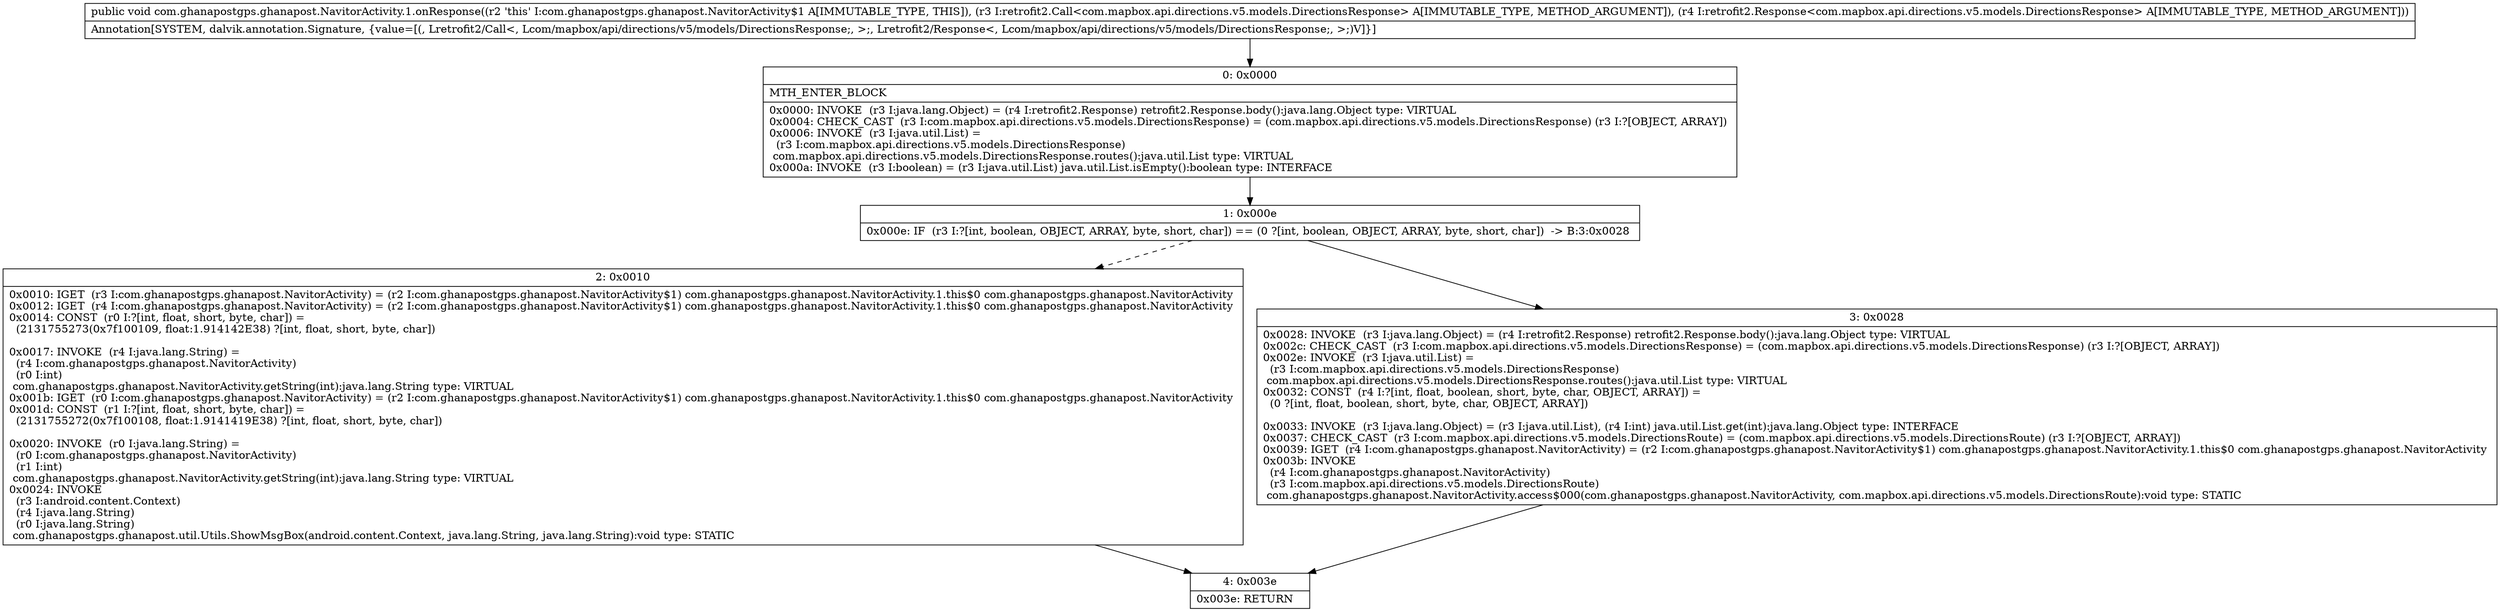 digraph "CFG forcom.ghanapostgps.ghanapost.NavitorActivity.1.onResponse(Lretrofit2\/Call;Lretrofit2\/Response;)V" {
Node_0 [shape=record,label="{0\:\ 0x0000|MTH_ENTER_BLOCK\l|0x0000: INVOKE  (r3 I:java.lang.Object) = (r4 I:retrofit2.Response) retrofit2.Response.body():java.lang.Object type: VIRTUAL \l0x0004: CHECK_CAST  (r3 I:com.mapbox.api.directions.v5.models.DirectionsResponse) = (com.mapbox.api.directions.v5.models.DirectionsResponse) (r3 I:?[OBJECT, ARRAY]) \l0x0006: INVOKE  (r3 I:java.util.List) = \l  (r3 I:com.mapbox.api.directions.v5.models.DirectionsResponse)\l com.mapbox.api.directions.v5.models.DirectionsResponse.routes():java.util.List type: VIRTUAL \l0x000a: INVOKE  (r3 I:boolean) = (r3 I:java.util.List) java.util.List.isEmpty():boolean type: INTERFACE \l}"];
Node_1 [shape=record,label="{1\:\ 0x000e|0x000e: IF  (r3 I:?[int, boolean, OBJECT, ARRAY, byte, short, char]) == (0 ?[int, boolean, OBJECT, ARRAY, byte, short, char])  \-\> B:3:0x0028 \l}"];
Node_2 [shape=record,label="{2\:\ 0x0010|0x0010: IGET  (r3 I:com.ghanapostgps.ghanapost.NavitorActivity) = (r2 I:com.ghanapostgps.ghanapost.NavitorActivity$1) com.ghanapostgps.ghanapost.NavitorActivity.1.this$0 com.ghanapostgps.ghanapost.NavitorActivity \l0x0012: IGET  (r4 I:com.ghanapostgps.ghanapost.NavitorActivity) = (r2 I:com.ghanapostgps.ghanapost.NavitorActivity$1) com.ghanapostgps.ghanapost.NavitorActivity.1.this$0 com.ghanapostgps.ghanapost.NavitorActivity \l0x0014: CONST  (r0 I:?[int, float, short, byte, char]) = \l  (2131755273(0x7f100109, float:1.914142E38) ?[int, float, short, byte, char])\l \l0x0017: INVOKE  (r4 I:java.lang.String) = \l  (r4 I:com.ghanapostgps.ghanapost.NavitorActivity)\l  (r0 I:int)\l com.ghanapostgps.ghanapost.NavitorActivity.getString(int):java.lang.String type: VIRTUAL \l0x001b: IGET  (r0 I:com.ghanapostgps.ghanapost.NavitorActivity) = (r2 I:com.ghanapostgps.ghanapost.NavitorActivity$1) com.ghanapostgps.ghanapost.NavitorActivity.1.this$0 com.ghanapostgps.ghanapost.NavitorActivity \l0x001d: CONST  (r1 I:?[int, float, short, byte, char]) = \l  (2131755272(0x7f100108, float:1.9141419E38) ?[int, float, short, byte, char])\l \l0x0020: INVOKE  (r0 I:java.lang.String) = \l  (r0 I:com.ghanapostgps.ghanapost.NavitorActivity)\l  (r1 I:int)\l com.ghanapostgps.ghanapost.NavitorActivity.getString(int):java.lang.String type: VIRTUAL \l0x0024: INVOKE  \l  (r3 I:android.content.Context)\l  (r4 I:java.lang.String)\l  (r0 I:java.lang.String)\l com.ghanapostgps.ghanapost.util.Utils.ShowMsgBox(android.content.Context, java.lang.String, java.lang.String):void type: STATIC \l}"];
Node_3 [shape=record,label="{3\:\ 0x0028|0x0028: INVOKE  (r3 I:java.lang.Object) = (r4 I:retrofit2.Response) retrofit2.Response.body():java.lang.Object type: VIRTUAL \l0x002c: CHECK_CAST  (r3 I:com.mapbox.api.directions.v5.models.DirectionsResponse) = (com.mapbox.api.directions.v5.models.DirectionsResponse) (r3 I:?[OBJECT, ARRAY]) \l0x002e: INVOKE  (r3 I:java.util.List) = \l  (r3 I:com.mapbox.api.directions.v5.models.DirectionsResponse)\l com.mapbox.api.directions.v5.models.DirectionsResponse.routes():java.util.List type: VIRTUAL \l0x0032: CONST  (r4 I:?[int, float, boolean, short, byte, char, OBJECT, ARRAY]) = \l  (0 ?[int, float, boolean, short, byte, char, OBJECT, ARRAY])\l \l0x0033: INVOKE  (r3 I:java.lang.Object) = (r3 I:java.util.List), (r4 I:int) java.util.List.get(int):java.lang.Object type: INTERFACE \l0x0037: CHECK_CAST  (r3 I:com.mapbox.api.directions.v5.models.DirectionsRoute) = (com.mapbox.api.directions.v5.models.DirectionsRoute) (r3 I:?[OBJECT, ARRAY]) \l0x0039: IGET  (r4 I:com.ghanapostgps.ghanapost.NavitorActivity) = (r2 I:com.ghanapostgps.ghanapost.NavitorActivity$1) com.ghanapostgps.ghanapost.NavitorActivity.1.this$0 com.ghanapostgps.ghanapost.NavitorActivity \l0x003b: INVOKE  \l  (r4 I:com.ghanapostgps.ghanapost.NavitorActivity)\l  (r3 I:com.mapbox.api.directions.v5.models.DirectionsRoute)\l com.ghanapostgps.ghanapost.NavitorActivity.access$000(com.ghanapostgps.ghanapost.NavitorActivity, com.mapbox.api.directions.v5.models.DirectionsRoute):void type: STATIC \l}"];
Node_4 [shape=record,label="{4\:\ 0x003e|0x003e: RETURN   \l}"];
MethodNode[shape=record,label="{public void com.ghanapostgps.ghanapost.NavitorActivity.1.onResponse((r2 'this' I:com.ghanapostgps.ghanapost.NavitorActivity$1 A[IMMUTABLE_TYPE, THIS]), (r3 I:retrofit2.Call\<com.mapbox.api.directions.v5.models.DirectionsResponse\> A[IMMUTABLE_TYPE, METHOD_ARGUMENT]), (r4 I:retrofit2.Response\<com.mapbox.api.directions.v5.models.DirectionsResponse\> A[IMMUTABLE_TYPE, METHOD_ARGUMENT]))  | Annotation[SYSTEM, dalvik.annotation.Signature, \{value=[(, Lretrofit2\/Call\<, Lcom\/mapbox\/api\/directions\/v5\/models\/DirectionsResponse;, \>;, Lretrofit2\/Response\<, Lcom\/mapbox\/api\/directions\/v5\/models\/DirectionsResponse;, \>;)V]\}]\l}"];
MethodNode -> Node_0;
Node_0 -> Node_1;
Node_1 -> Node_2[style=dashed];
Node_1 -> Node_3;
Node_2 -> Node_4;
Node_3 -> Node_4;
}

